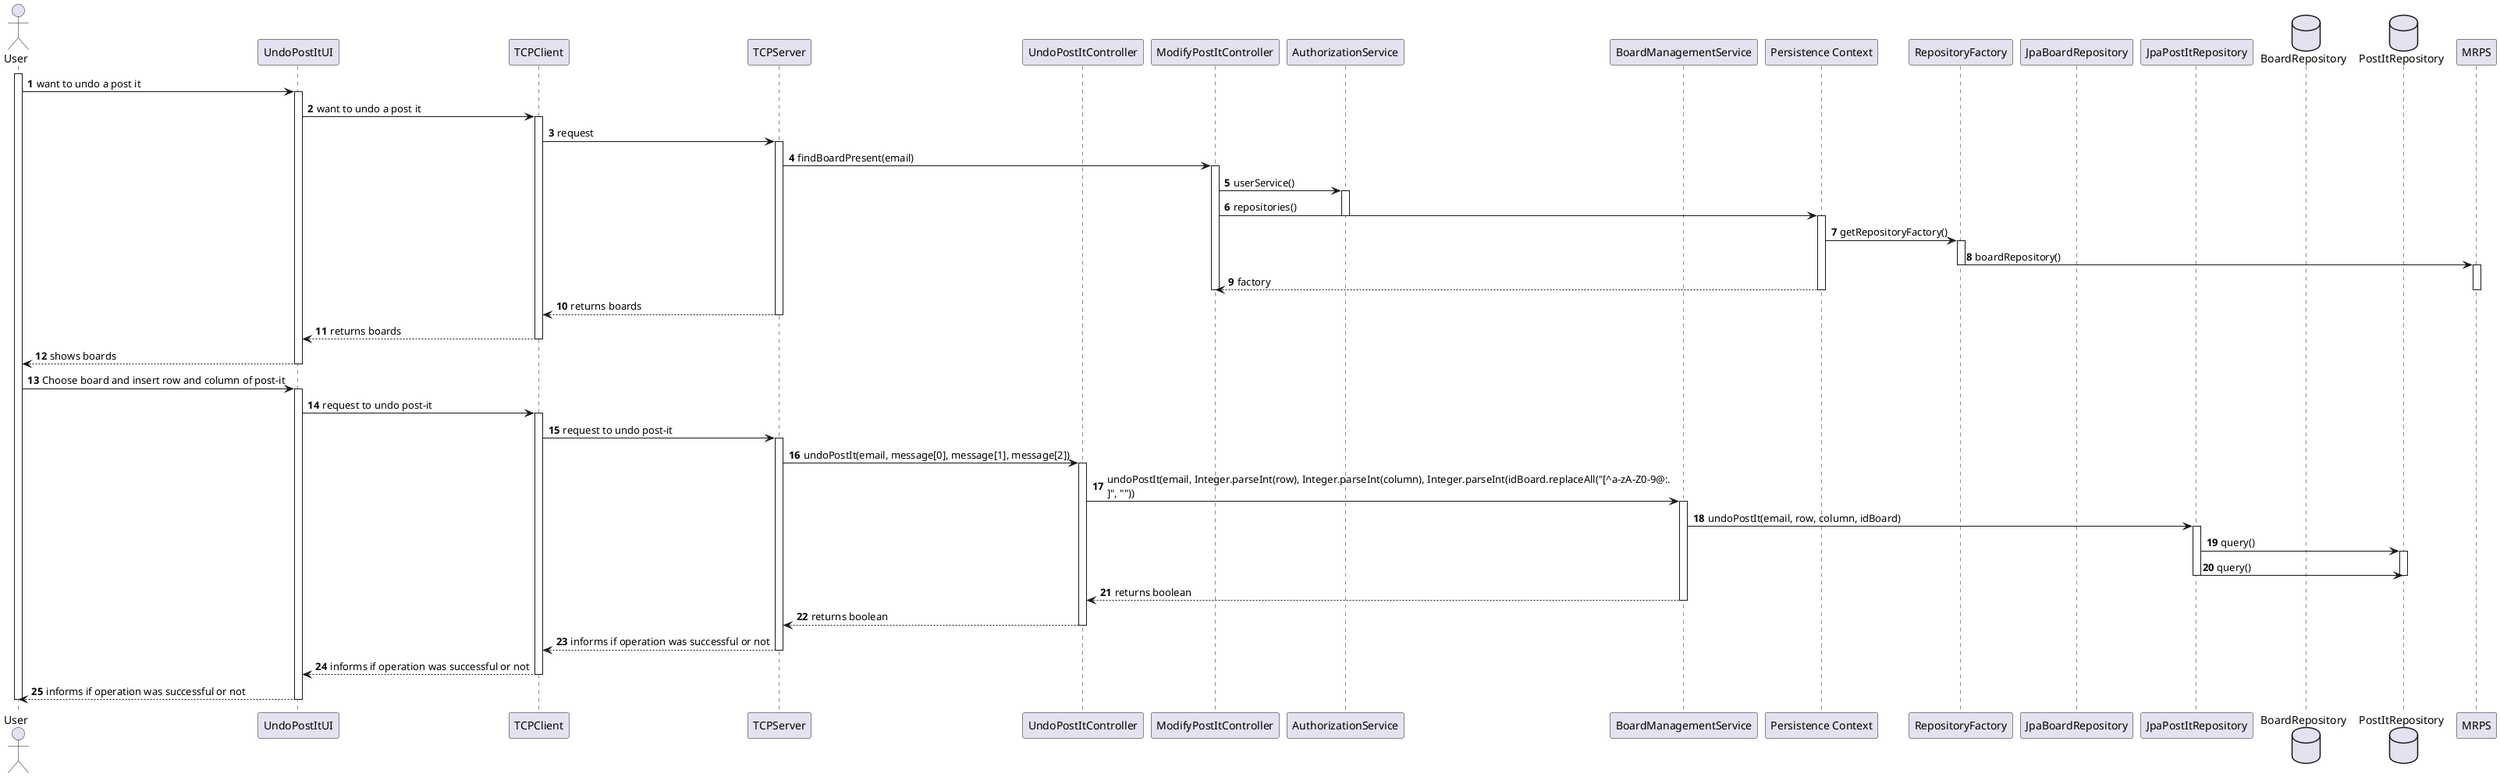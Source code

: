 @startuml
autonumber
actor "User" as U
participant "UndoPostItUI" as UI
participant TCPClient
participant TCPServer
participant "UndoPostItController" as undoCTL
participant "ModifyPostItController" as CTL
participant "AuthorizationService" as AS
participant "BoardManagementService" as BS
participant "Persistence Context" as PC
participant "RepositoryFactory" as RF
participant "JpaBoardRepository" as JPAB
participant "JpaPostItRepository" as JPAPI
database "BoardRepository" as BR
database "PostItRepository" as PIR

activate U
U -> UI : want to undo a post it
activate UI
UI -> TCPClient : want to undo a post it
activate TCPClient
TCPClient -> TCPServer : request
activate TCPServer
TCPServer -> CTL : findBoardPresent(email)
activate CTL
CTL -> AS : userService()
activate AS
CTL -> PC :repositories()
deactivate AS
activate PC
PC -> RF :getRepositoryFactory()
activate RF
RF -> MRPS : boardRepository()
deactivate RF
activate MRPS
PC --> CTL : factory
deactivate MRPS
deactivate PC
deactivate CTL
TCPServer --> TCPClient : returns boards
deactivate TCPServer
TCPClient --> UI : returns boards
deactivate TCPClient
UI --> U : shows boards
deactivate UI
U -> UI : Choose board and insert row and column of post-it
activate UI
UI -> TCPClient : request to undo post-it
activate TCPClient
TCPClient -> TCPServer : request to undo post-it
activate TCPServer
TCPServer -> undoCTL : undoPostIt(email, message[0], message[1], message[2])
activate undoCTL
undoCTL -> BS : undoPostIt(email, Integer.parseInt(row), Integer.parseInt(column), Integer.parseInt(idBoard.replaceAll("[^a-zA-Z0-9@:.\n]", ""))
activate BS
BS -> JPAPI : undoPostIt(email, row, column, idBoard)
activate JPAPI
JPAPI -> PIR : query()
activate PIR
JPAPI -> PIR : query()
deactivate PIR
deactivate JPAPI
BS --> undoCTL : returns boolean
deactivate BS
undoCTL --> TCPServer : returns boolean
deactivate undoCTL
TCPServer --> TCPClient : informs if operation was successful or not
deactivate TCPServer
TCPClient --> UI : informs if operation was successful or not
deactivate TCPClient
UI --> U : informs if operation was successful or not
deactivate UI
deactivate U
@enduml